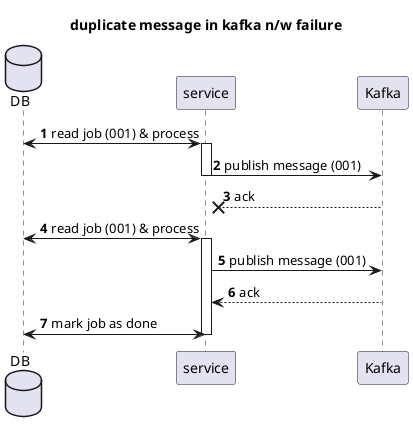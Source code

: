 @startuml
    title duplicate message in kafka n/w failure

    autonumber
    database DB 
    service <-> DB : read job (001) & process
    activate service
    service -> Kafka : publish message (001)
    deactivate service
    service x<-- Kafka : ack
    service <-> DB : read job (001) & process
    activate service
    service -> Kafka : publish message (001)
    service <-- Kafka : ack
    service <-> DB : mark job as done
    deactivate service
@enduml
